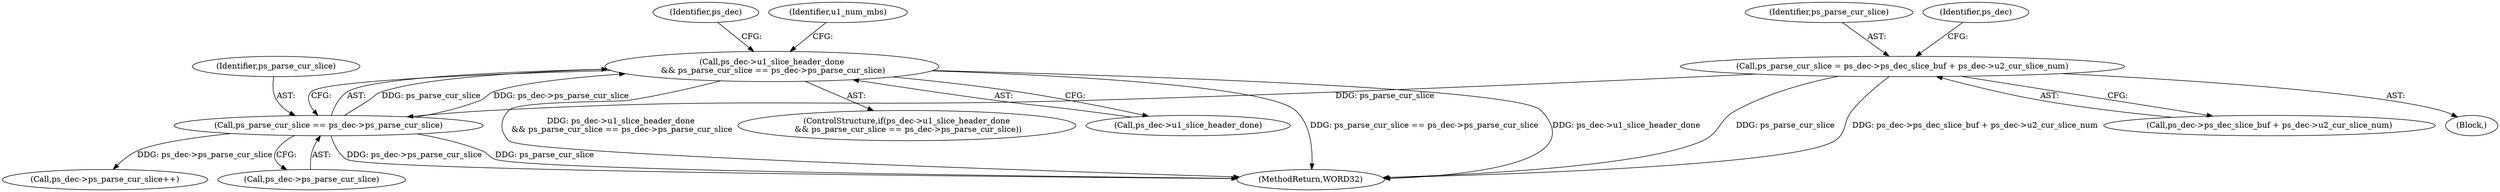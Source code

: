 digraph "0_Android_4a524d3a8ae9aa20c36430008e6bd429443f8f1d_1@pointer" {
"1000477" [label="(Call,ps_dec->u1_slice_header_done\n && ps_parse_cur_slice == ps_dec->ps_parse_cur_slice)"];
"1000481" [label="(Call,ps_parse_cur_slice == ps_dec->ps_parse_cur_slice)"];
"1000467" [label="(Call,ps_parse_cur_slice = ps_dec->ps_dec_slice_buf + ps_dec->u2_cur_slice_num)"];
"1000465" [label="(Block,)"];
"1000705" [label="(Call,ps_dec->ps_parse_cur_slice++)"];
"1000468" [label="(Identifier,ps_parse_cur_slice)"];
"1000713" [label="(Identifier,ps_dec)"];
"1000478" [label="(Call,ps_dec->u1_slice_header_done)"];
"1000467" [label="(Call,ps_parse_cur_slice = ps_dec->ps_dec_slice_buf + ps_dec->u2_cur_slice_num)"];
"1001284" [label="(MethodReturn,WORD32)"];
"1000477" [label="(Call,ps_dec->u1_slice_header_done\n && ps_parse_cur_slice == ps_dec->ps_parse_cur_slice)"];
"1000488" [label="(Identifier,u1_num_mbs)"];
"1000476" [label="(ControlStructure,if(ps_dec->u1_slice_header_done\n && ps_parse_cur_slice == ps_dec->ps_parse_cur_slice))"];
"1000481" [label="(Call,ps_parse_cur_slice == ps_dec->ps_parse_cur_slice)"];
"1000483" [label="(Call,ps_dec->ps_parse_cur_slice)"];
"1000469" [label="(Call,ps_dec->ps_dec_slice_buf + ps_dec->u2_cur_slice_num)"];
"1000482" [label="(Identifier,ps_parse_cur_slice)"];
"1000479" [label="(Identifier,ps_dec)"];
"1000477" -> "1000476"  [label="AST: "];
"1000477" -> "1000478"  [label="CFG: "];
"1000477" -> "1000481"  [label="CFG: "];
"1000478" -> "1000477"  [label="AST: "];
"1000481" -> "1000477"  [label="AST: "];
"1000488" -> "1000477"  [label="CFG: "];
"1000713" -> "1000477"  [label="CFG: "];
"1000477" -> "1001284"  [label="DDG: ps_dec->u1_slice_header_done\n && ps_parse_cur_slice == ps_dec->ps_parse_cur_slice"];
"1000477" -> "1001284"  [label="DDG: ps_parse_cur_slice == ps_dec->ps_parse_cur_slice"];
"1000477" -> "1001284"  [label="DDG: ps_dec->u1_slice_header_done"];
"1000481" -> "1000477"  [label="DDG: ps_parse_cur_slice"];
"1000481" -> "1000477"  [label="DDG: ps_dec->ps_parse_cur_slice"];
"1000481" -> "1000483"  [label="CFG: "];
"1000482" -> "1000481"  [label="AST: "];
"1000483" -> "1000481"  [label="AST: "];
"1000481" -> "1001284"  [label="DDG: ps_dec->ps_parse_cur_slice"];
"1000481" -> "1001284"  [label="DDG: ps_parse_cur_slice"];
"1000467" -> "1000481"  [label="DDG: ps_parse_cur_slice"];
"1000481" -> "1000705"  [label="DDG: ps_dec->ps_parse_cur_slice"];
"1000467" -> "1000465"  [label="AST: "];
"1000467" -> "1000469"  [label="CFG: "];
"1000468" -> "1000467"  [label="AST: "];
"1000469" -> "1000467"  [label="AST: "];
"1000479" -> "1000467"  [label="CFG: "];
"1000467" -> "1001284"  [label="DDG: ps_parse_cur_slice"];
"1000467" -> "1001284"  [label="DDG: ps_dec->ps_dec_slice_buf + ps_dec->u2_cur_slice_num"];
}
